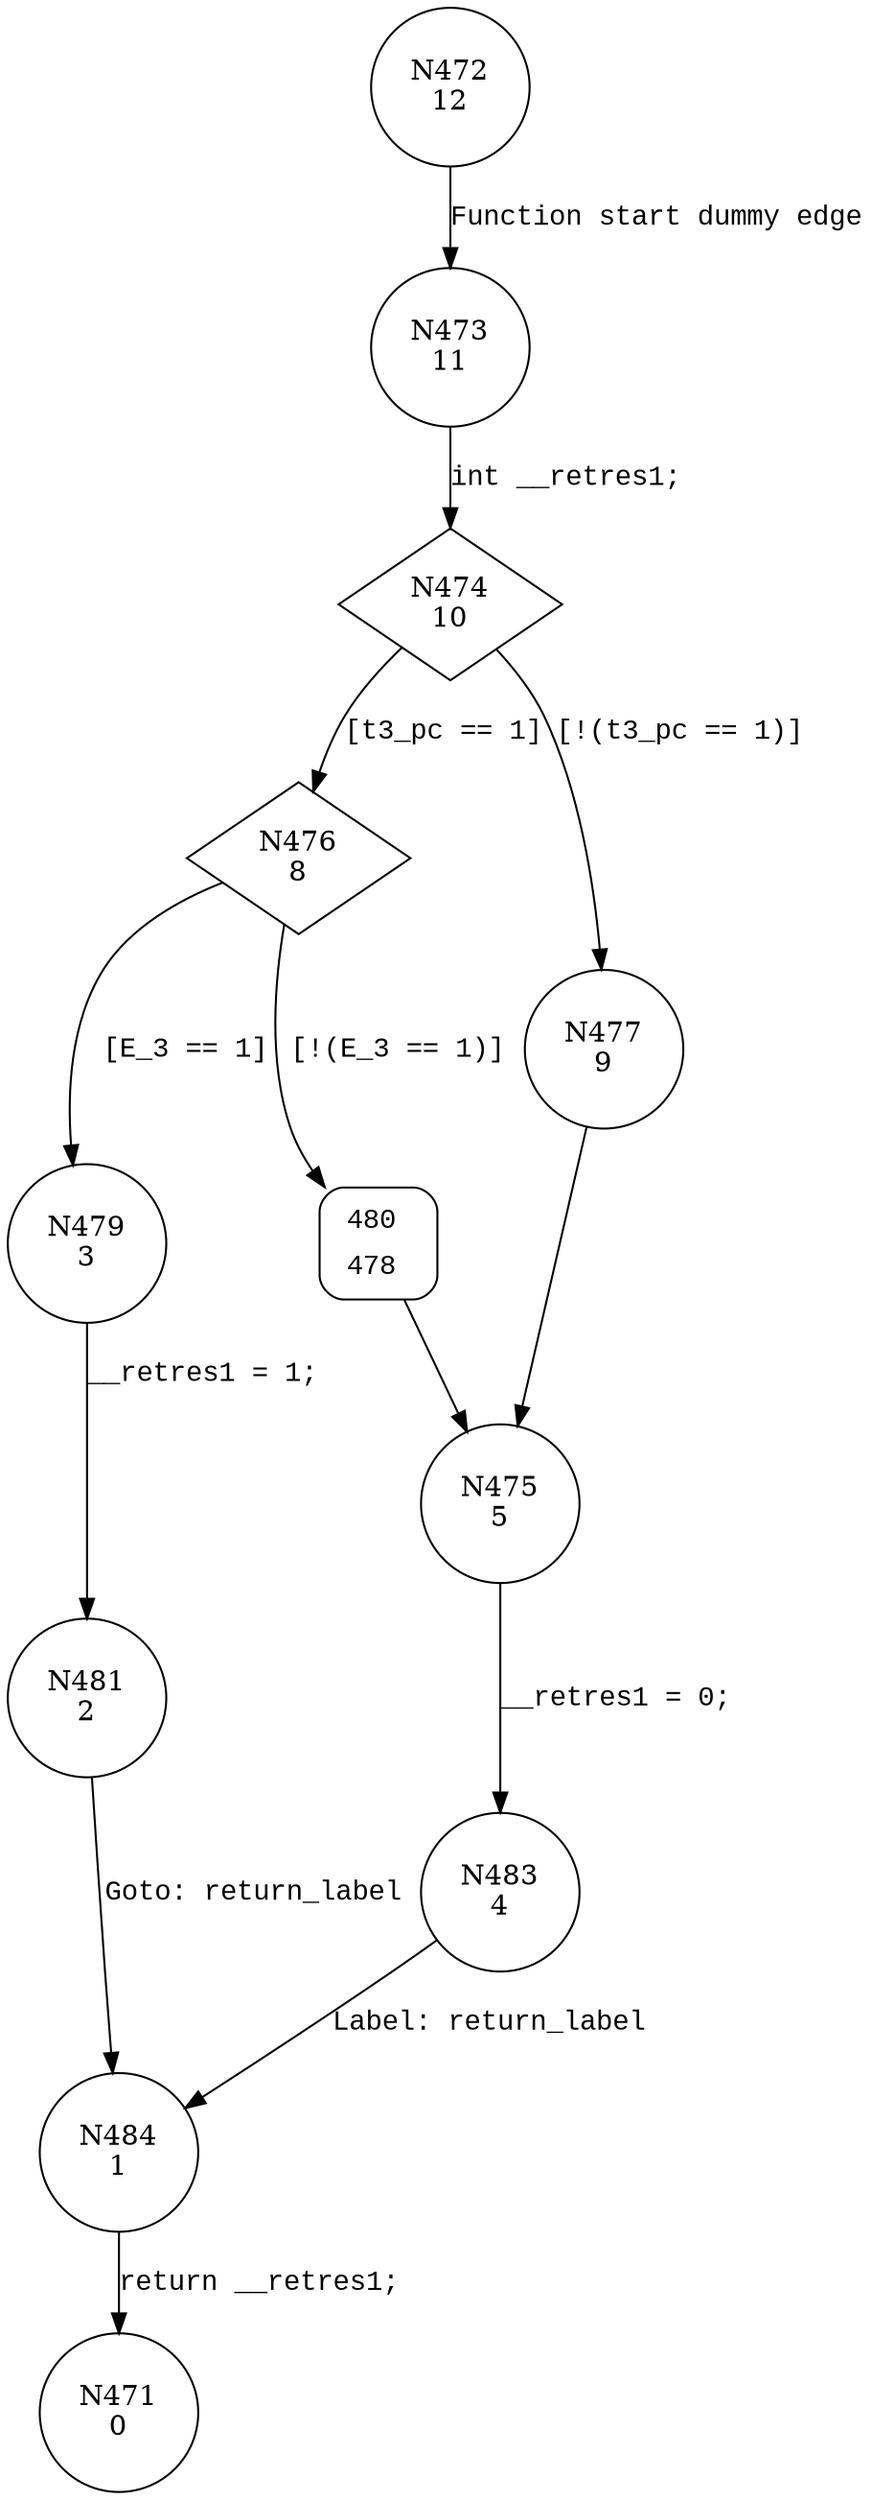 digraph is_transmit3_triggered {
472 [shape="circle" label="N472\n12"]
473 [shape="circle" label="N473\n11"]
474 [shape="diamond" label="N474\n10"]
476 [shape="diamond" label="N476\n8"]
477 [shape="circle" label="N477\n9"]
475 [shape="circle" label="N475\n5"]
483 [shape="circle" label="N483\n4"]
484 [shape="circle" label="N484\n1"]
471 [shape="circle" label="N471\n0"]
479 [shape="circle" label="N479\n3"]
480 [shape="circle" label="N480\n7"]
481 [shape="circle" label="N481\n2"]
480 [style="filled,bold" penwidth="1" fillcolor="white" fontname="Courier New" shape="Mrecord" label=<<table border="0" cellborder="0" cellpadding="3" bgcolor="white"><tr><td align="right">480</td><td align="left"></td></tr><tr><td align="right">478</td><td align="left"></td></tr></table>>]
480 -> 475[label=""]
472 -> 473 [label="Function start dummy edge" fontname="Courier New"]
474 -> 476 [label="[t3_pc == 1]" fontname="Courier New"]
474 -> 477 [label="[!(t3_pc == 1)]" fontname="Courier New"]
475 -> 483 [label="__retres1 = 0;" fontname="Courier New"]
484 -> 471 [label="return __retres1;" fontname="Courier New"]
476 -> 479 [label="[E_3 == 1]" fontname="Courier New"]
476 -> 480 [label="[!(E_3 == 1)]" fontname="Courier New"]
479 -> 481 [label="__retres1 = 1;" fontname="Courier New"]
473 -> 474 [label="int __retres1;" fontname="Courier New"]
477 -> 475 [label="" fontname="Courier New"]
483 -> 484 [label="Label: return_label" fontname="Courier New"]
481 -> 484 [label="Goto: return_label" fontname="Courier New"]
}